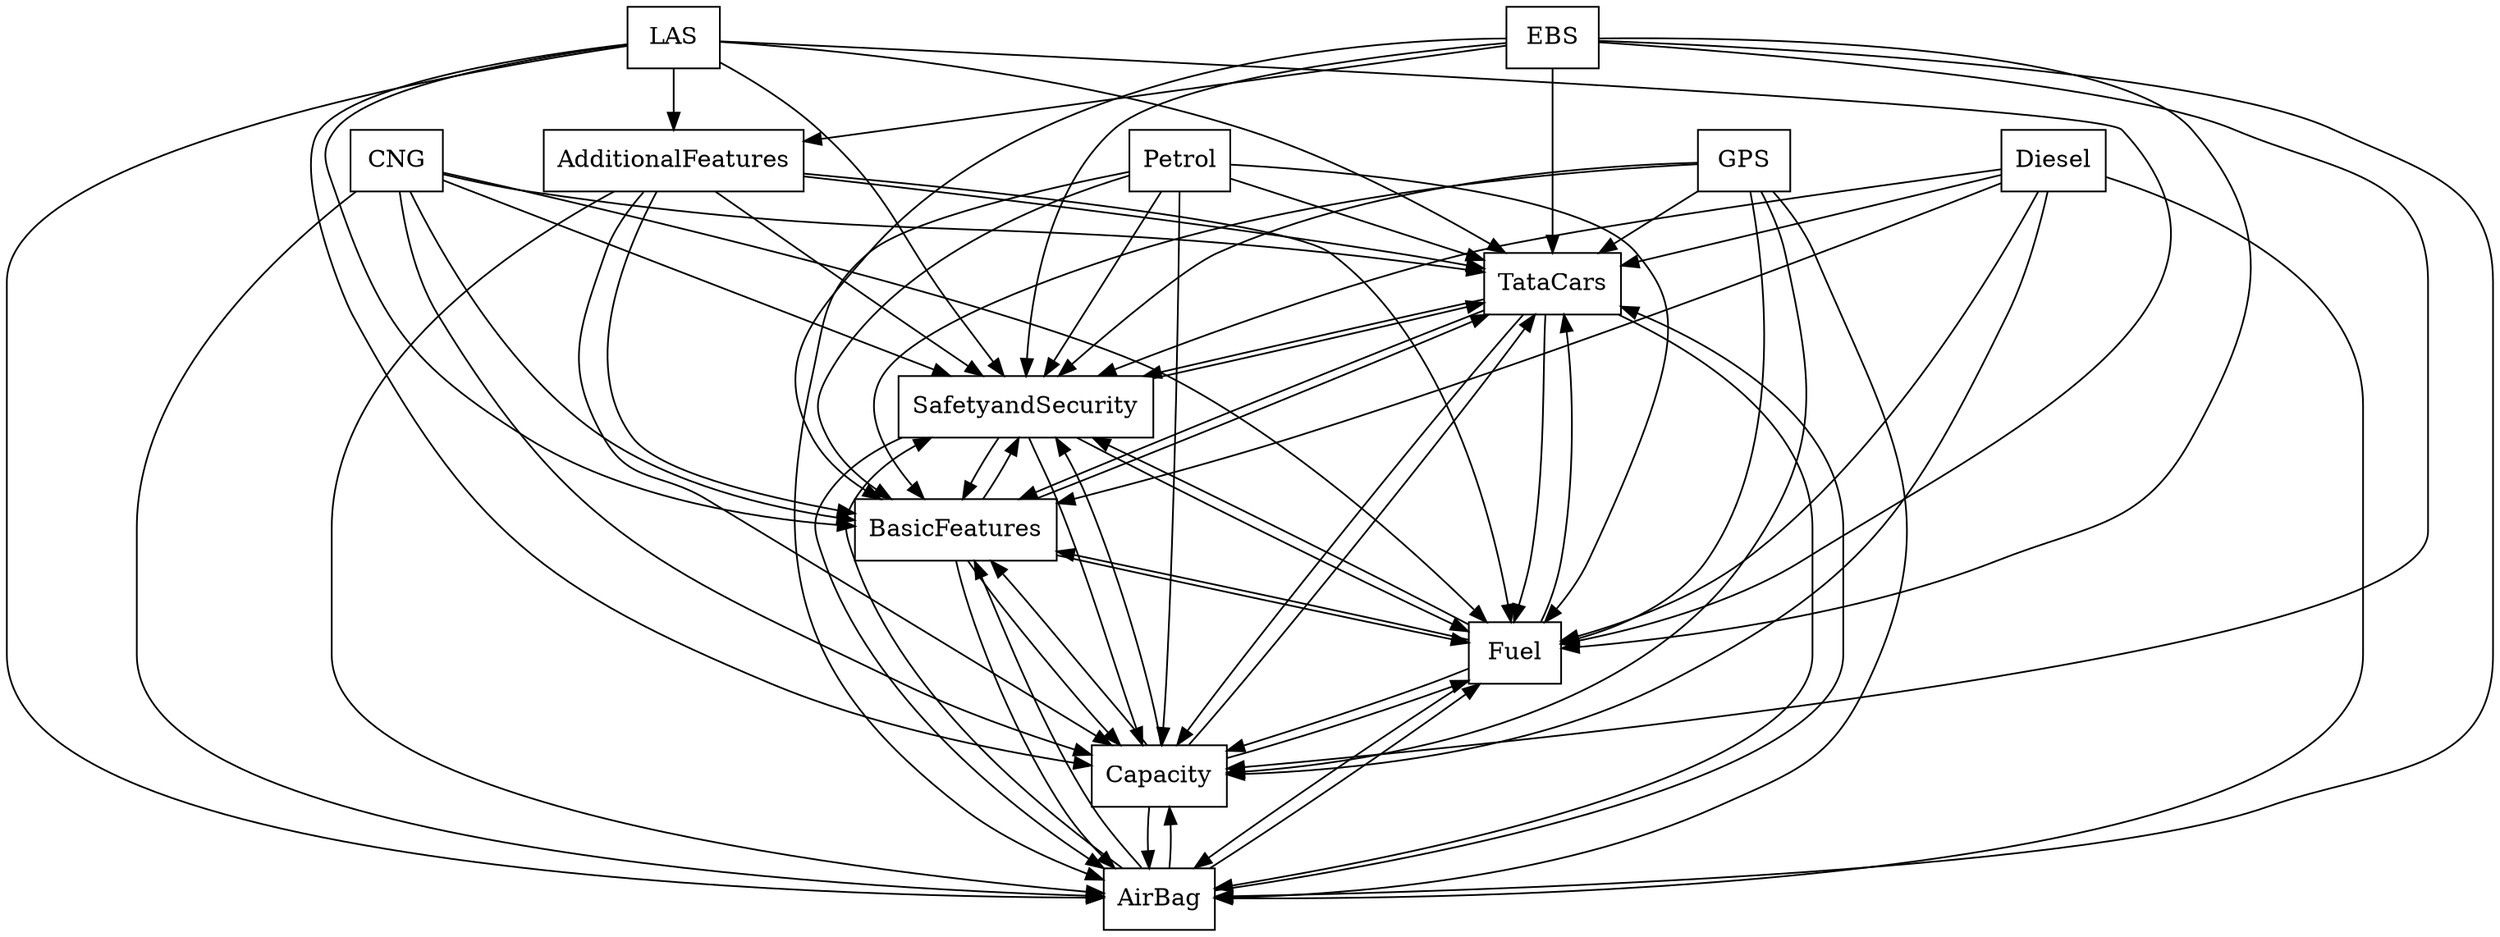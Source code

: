 digraph{
graph [rankdir=TB];
node [shape=box];
edge [arrowhead=normal];
0[label="LAS",]
1[label="Petrol",]
2[label="TataCars",]
3[label="EBS",]
4[label="SafetyandSecurity",]
5[label="CNG",]
6[label="AirBag",]
7[label="Diesel",]
8[label="Capacity",]
9[label="GPS",]
10[label="Fuel",]
11[label="BasicFeatures",]
12[label="AdditionalFeatures",]
0->2[label="",]
0->4[label="",]
0->6[label="",]
0->8[label="",]
0->10[label="",]
0->11[label="",]
0->12[label="",]
1->2[label="",]
1->4[label="",]
1->6[label="",]
1->8[label="",]
1->10[label="",]
1->11[label="",]
2->4[label="",]
2->6[label="",]
2->8[label="",]
2->10[label="",]
2->11[label="",]
3->2[label="",]
3->4[label="",]
3->6[label="",]
3->8[label="",]
3->10[label="",]
3->11[label="",]
3->12[label="",]
4->2[label="",]
4->6[label="",]
4->8[label="",]
4->10[label="",]
4->11[label="",]
5->2[label="",]
5->4[label="",]
5->6[label="",]
5->8[label="",]
5->10[label="",]
5->11[label="",]
6->2[label="",]
6->4[label="",]
6->8[label="",]
6->10[label="",]
6->11[label="",]
7->2[label="",]
7->4[label="",]
7->6[label="",]
7->8[label="",]
7->10[label="",]
7->11[label="",]
8->2[label="",]
8->4[label="",]
8->6[label="",]
8->10[label="",]
8->11[label="",]
9->2[label="",]
9->4[label="",]
9->6[label="",]
9->8[label="",]
9->10[label="",]
9->11[label="",]
10->2[label="",]
10->4[label="",]
10->6[label="",]
10->8[label="",]
10->11[label="",]
11->2[label="",]
11->4[label="",]
11->6[label="",]
11->8[label="",]
11->10[label="",]
12->2[label="",]
12->4[label="",]
12->6[label="",]
12->8[label="",]
12->10[label="",]
12->11[label="",]
}
